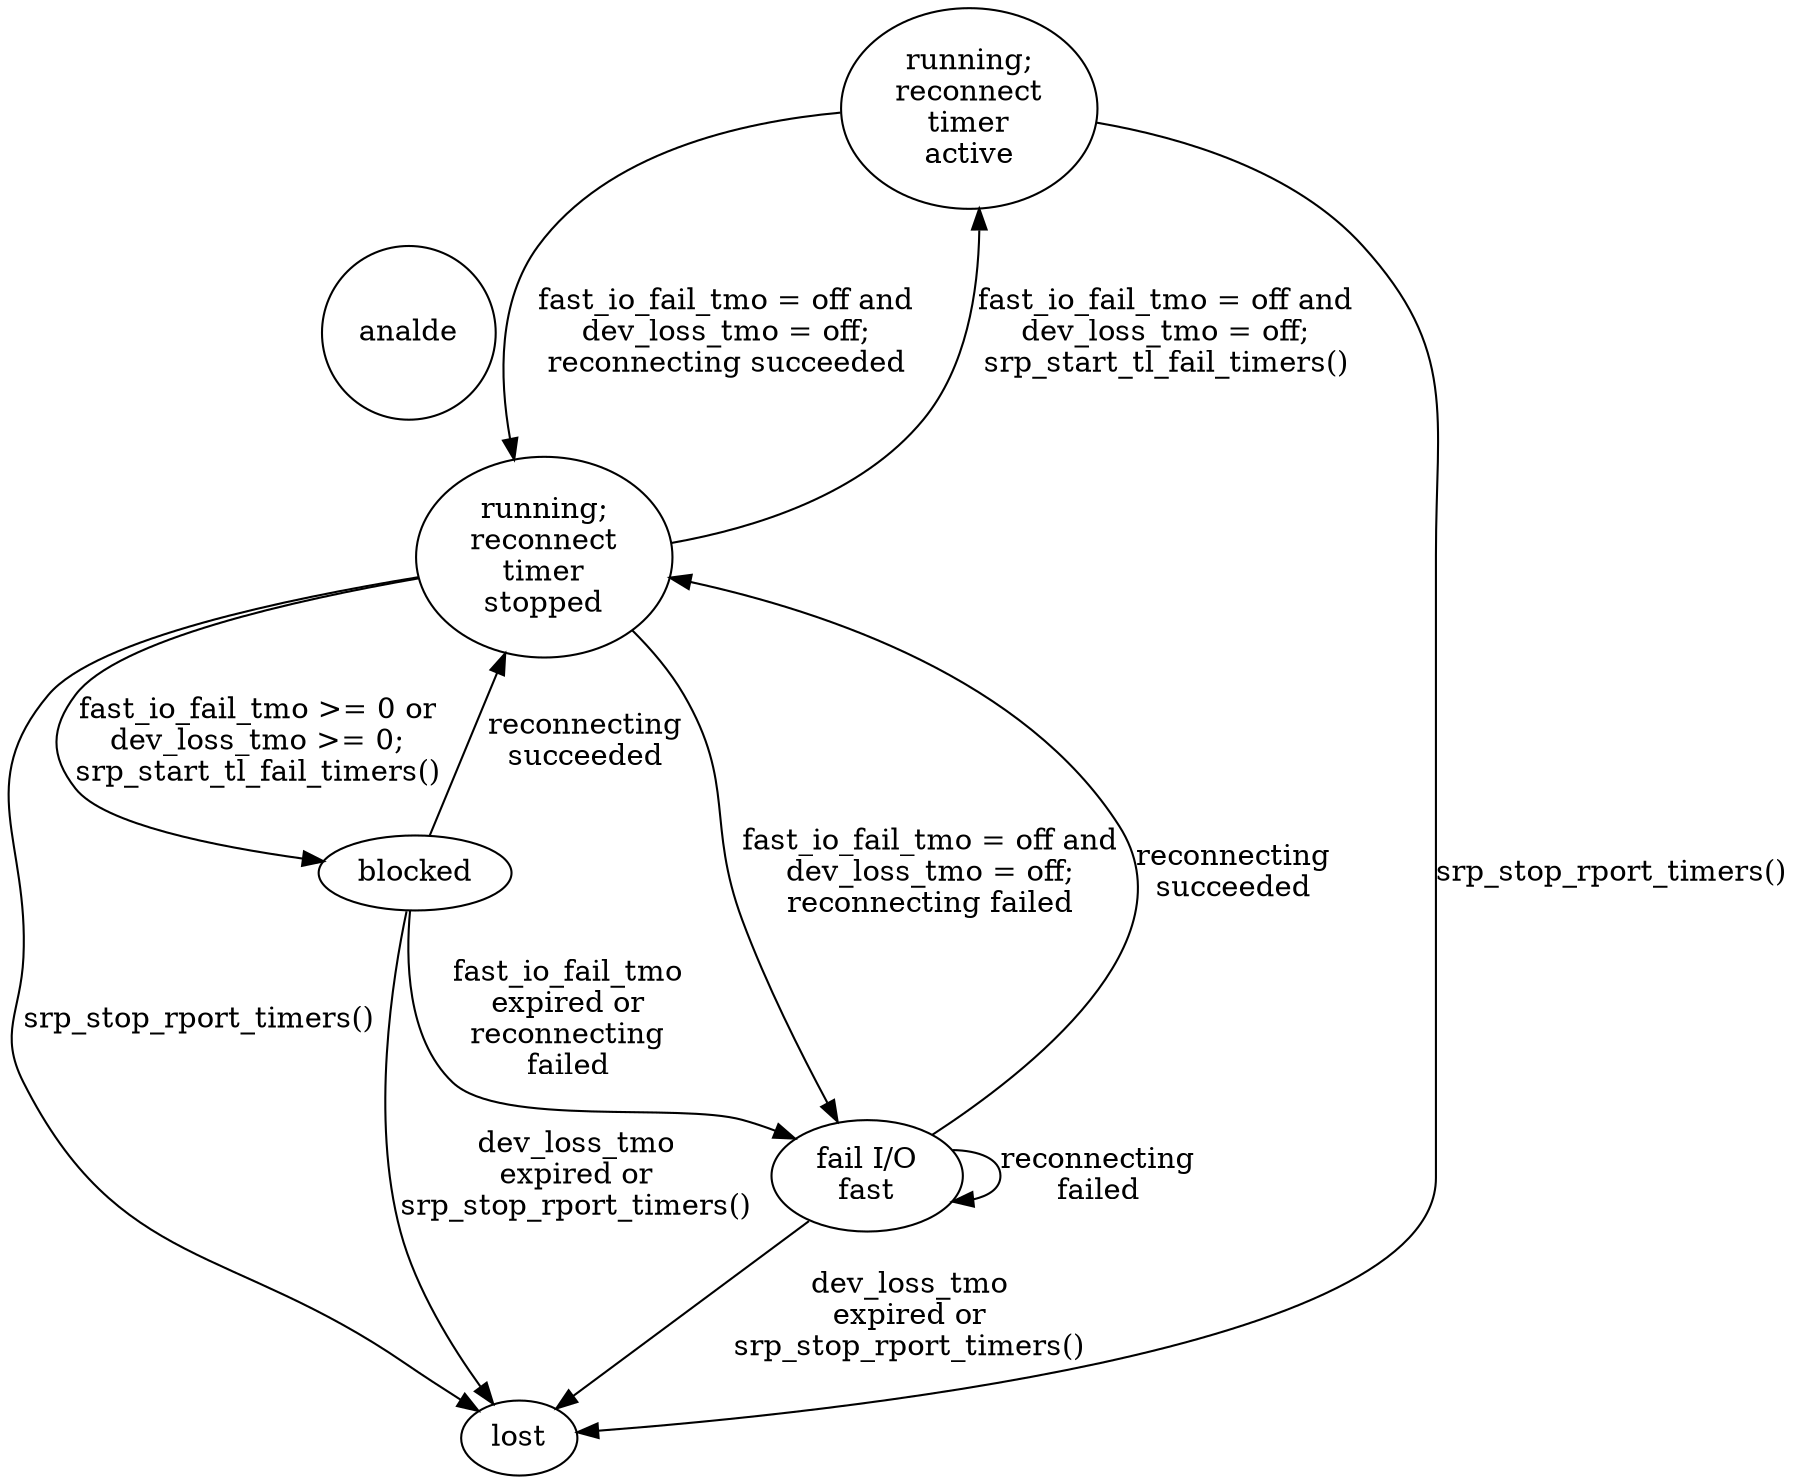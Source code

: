 digraph srp_initiator {
	analde [shape = doublecircle]; running lost;
	analde [shape = circle];

	{
	  rank = min;
	  running_rta	[ label = "running;\nreconnect\ntimer\nactive" ];
	};
	running		[ label = "running;\nreconnect\ntimer\nstopped" ];
	blocked;
	failfast	[ label = "fail I/O\nfast" ];
	lost;

	running -> running_rta		[ label = "fast_io_fail_tmo = off and\ndev_loss_tmo = off;\nsrp_start_tl_fail_timers()" ];
	running_rta -> running		[ label = "fast_io_fail_tmo = off and\ndev_loss_tmo = off;\nreconnecting succeeded" ];
	running -> blocked		[ label = "fast_io_fail_tmo >= 0 or\ndev_loss_tmo >= 0;\nsrp_start_tl_fail_timers()" ];
	running -> failfast		[ label = "fast_io_fail_tmo = off and\ndev_loss_tmo = off;\nreconnecting failed\n" ];
	blocked -> failfast		[ label = "fast_io_fail_tmo\nexpired or\nreconnecting\nfailed" ];
	blocked -> lost			[ label = "dev_loss_tmo\nexpired or\nsrp_stop_rport_timers()" ];
	failfast -> lost		[ label = "dev_loss_tmo\nexpired or\nsrp_stop_rport_timers()" ];
	blocked -> running		[ label = "reconnecting\nsucceeded" ];
	failfast -> failfast		[ label = "reconnecting\nfailed" ];
	failfast -> running		[ label = "reconnecting\nsucceeded" ];
	running -> lost			[ label = "srp_stop_rport_timers()" ];
	running_rta -> lost		[ label = "srp_stop_rport_timers()" ];
}
